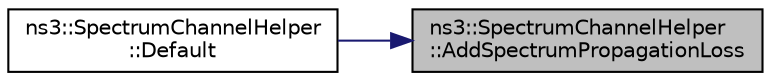 digraph "ns3::SpectrumChannelHelper::AddSpectrumPropagationLoss"
{
 // LATEX_PDF_SIZE
  edge [fontname="Helvetica",fontsize="10",labelfontname="Helvetica",labelfontsize="10"];
  node [fontname="Helvetica",fontsize="10",shape=record];
  rankdir="RL";
  Node1 [label="ns3::SpectrumChannelHelper\l::AddSpectrumPropagationLoss",height=0.2,width=0.4,color="black", fillcolor="grey75", style="filled", fontcolor="black",tooltip=" "];
  Node1 -> Node2 [dir="back",color="midnightblue",fontsize="10",style="solid",fontname="Helvetica"];
  Node2 [label="ns3::SpectrumChannelHelper\l::Default",height=0.2,width=0.4,color="black", fillcolor="white", style="filled",URL="$classns3_1_1_spectrum_channel_helper.html#abe984e0512bcc18a45a71e06af7a0d80",tooltip="Setup a default SpectrumChannel."];
}
